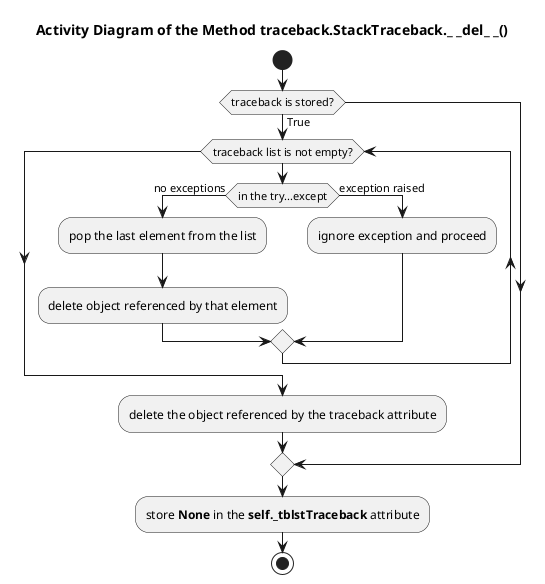 @startuml traceback_stacktraceback_del

title Activity Diagram of the Method traceback.StackTraceback._ _del_ _()

start

if (traceback is stored?) then (True)
    while (traceback list is not empty?)
        if (in the try...except) then (no exceptions)
            :pop the last element from the list;
            
            :delete object referenced by that element;
        else (exception raised)
            :ignore exception and proceed;
        endif
    end while

    :delete the object referenced by the traceback attribute;
endif

:store <b>None</b> in the <b>self._tblstTraceback</b> attribute;

stop

@enduml